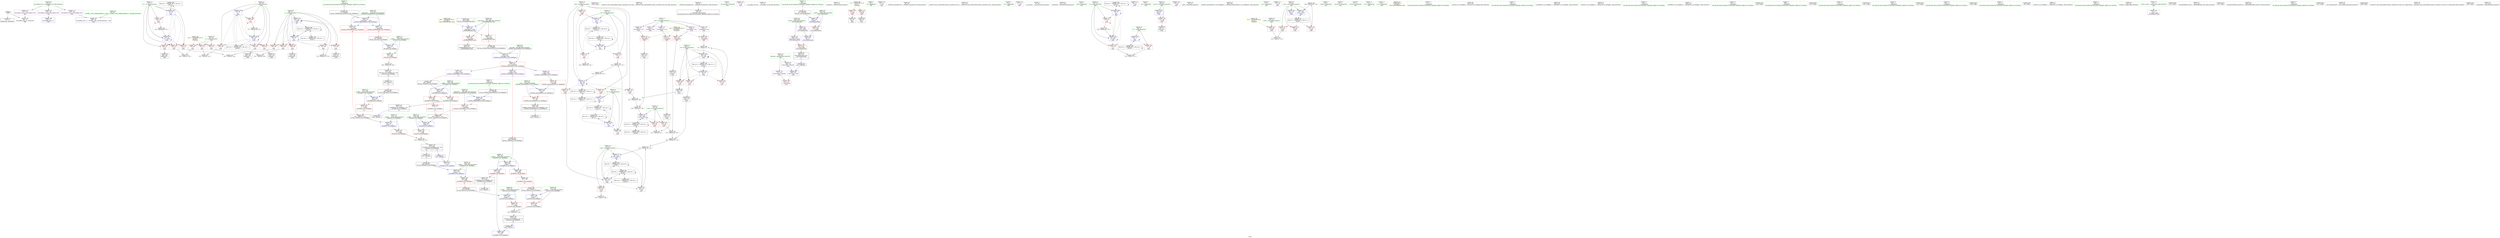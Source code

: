 digraph "SVFG" {
	label="SVFG";

	Node0x561bf00d0ff0 [shape=record,color=grey,label="{NodeID: 0\nNullPtr}"];
	Node0x561bf00d0ff0 -> Node0x561bf00fa1e0[style=solid];
	Node0x561bf00d0ff0 -> Node0x561bf00fb210[style=solid];
	Node0x561bf0118650 [shape=record,color=black,label="{NodeID: 360\nMR_16V_2 = PHI(MR_16V_4, MR_16V_1, )\npts\{71 \}\n}"];
	Node0x561bf0118650 -> Node0x561bf00fb8c0[style=dashed];
	Node0x561bf00fae70 [shape=record,color=red,label="{NodeID: 194\n427\<--421\n\<--__a.addr\n_ZStorSt13_Ios_FmtflagsS_\n}"];
	Node0x561bf00fae70 -> Node0x561bf010a470[style=solid];
	Node0x561bf00f7e50 [shape=record,color=purple,label="{NodeID: 111\n219\<--8\narrayidx39\<--cnts\nmain\n}"];
	Node0x561bf00f7e50 -> Node0x561bf00ffb40[style=solid];
	Node0x561bf00f60c0 [shape=record,color=green,label="{NodeID: 28\n26\<--30\nllvm.global_ctors\<--llvm.global_ctors_field_insensitive\nGlob }"];
	Node0x561bf00f60c0 -> Node0x561bf00fced0[style=solid];
	Node0x561bf00f60c0 -> Node0x561bf00fcfd0[style=solid];
	Node0x561bf00f60c0 -> Node0x561bf00fd0d0[style=solid];
	Node0x561bf013bdf0 [shape=record,color=black,label="{NodeID: 471\n264 = PHI()\n}"];
	Node0x561bf00fc5c0 [shape=record,color=blue,label="{NodeID: 222\n285\<--284\n__base.addr\<--__base\n_ZSt5fixedRSt8ios_base\n}"];
	Node0x561bf00fc5c0 -> Node0x561bf00ffc10[style=dashed];
	Node0x561bf00fc5c0 -> Node0x561bf00ffce0[style=dashed];
	Node0x561bf00fe070 [shape=record,color=red,label="{NodeID: 139\n184\<--66\n\<--tot\nmain\n}"];
	Node0x561bf00fe070 -> Node0x561bf00fa720[style=solid];
	Node0x561bf00f89e0 [shape=record,color=green,label="{NodeID: 56\n128\<--129\n_ZStlsISt11char_traitsIcEERSt13basic_ostreamIcT_ES5_PKc\<--_ZStlsISt11char_traitsIcEERSt13basic_ostreamIcT_ES5_PKc_field_insensitive\n}"];
	Node0x561bf010a2f0 [shape=record,color=grey,label="{NodeID: 333\n232 = Binary(231, 120, )\n}"];
	Node0x561bf010a2f0 -> Node0x561bf00fc0e0[style=solid];
	Node0x561bf00ff730 [shape=record,color=red,label="{NodeID: 167\n231\<--86\n\<--j\nmain\n}"];
	Node0x561bf00ff730 -> Node0x561bf010a2f0[style=solid];
	Node0x561bf00fa2e0 [shape=record,color=black,label="{NodeID: 84\n39\<--40\n\<--_ZNSt8ios_base4InitD1Ev\nCan only get source location for instruction, argument, global var or function.}"];
	Node0x561bf00eeca0 [shape=record,color=green,label="{NodeID: 1\n7\<--1\n__dso_handle\<--dummyObj\nGlob }"];
	Node0x561bf0118b50 [shape=record,color=black,label="{NodeID: 361\nMR_18V_2 = PHI(MR_18V_3, MR_18V_1, )\npts\{73 \}\n}"];
	Node0x561bf0118b50 -> Node0x561bf00fb990[style=dashed];
	Node0x561bf0118b50 -> Node0x561bf0118b50[style=dashed];
	Node0x561bf00faf40 [shape=record,color=red,label="{NodeID: 195\n428\<--423\n\<--__b.addr\n_ZStorSt13_Ios_FmtflagsS_\n}"];
	Node0x561bf00faf40 -> Node0x561bf010a470[style=solid];
	Node0x561bf00f7f20 [shape=record,color=purple,label="{NodeID: 112\n91\<--10\n\<--.str\nmain\n}"];
	Node0x561bf00f61c0 [shape=record,color=green,label="{NodeID: 29\n31\<--32\n__cxx_global_var_init\<--__cxx_global_var_init_field_insensitive\n}"];
	Node0x561bf013bec0 [shape=record,color=black,label="{NodeID: 472\n289 = PHI(324, )\n}"];
	Node0x561bf00fc690 [shape=record,color=blue,label="{NodeID: 223\n300\<--297\n__n.addr\<--__n\n_ZSt12setprecisioni\n}"];
	Node0x561bf00fc690 -> Node0x561bf00ffdb0[style=dashed];
	Node0x561bf00fe140 [shape=record,color=red,label="{NodeID: 140\n223\<--66\n\<--tot\nmain\n}"];
	Node0x561bf00fe140 -> Node0x561bf00f7220[style=solid];
	Node0x561bf00f8ae0 [shape=record,color=green,label="{NodeID: 57\n132\<--133\n_ZNSolsEi\<--_ZNSolsEi_field_insensitive\n}"];
	Node0x561bf010a470 [shape=record,color=grey,label="{NodeID: 334\n429 = Binary(427, 428, )\n}"];
	Node0x561bf010a470 -> Node0x561bf00f7970[style=solid];
	Node0x561bf00ff800 [shape=record,color=red,label="{NodeID: 168\n112\<--111\n\<--coerce.dive4\nmain\n}"];
	Node0x561bf00fa3e0 [shape=record,color=black,label="{NodeID: 85\n93\<--90\ncall\<--\nmain\n}"];
	Node0x561bf00e15e0 [shape=record,color=green,label="{NodeID: 2\n10\<--1\n.str\<--dummyObj\nGlob }"];
	Node0x561bf0119050 [shape=record,color=black,label="{NodeID: 362\nMR_20V_2 = PHI(MR_20V_3, MR_20V_1, )\npts\{75 \}\n}"];
	Node0x561bf0119050 -> Node0x561bf00fba60[style=dashed];
	Node0x561bf0119050 -> Node0x561bf0119050[style=dashed];
	Node0x561bf00fb010 [shape=record,color=blue,label="{NodeID: 196\n435\<--27\nllvm.global_ctors_0\<--\nGlob }"];
	Node0x561bf00f7ff0 [shape=record,color=purple,label="{NodeID: 113\n92\<--12\n\<--.str.1\nmain\n}"];
	Node0x561bf00f62c0 [shape=record,color=green,label="{NodeID: 30\n35\<--36\n_ZNSt8ios_base4InitC1Ev\<--_ZNSt8ios_base4InitC1Ev_field_insensitive\n}"];
	Node0x561bf013c020 [shape=record,color=black,label="{NodeID: 473\n344 = PHI(378, )\n|{<s0>19}}"];
	Node0x561bf013c020:s0 -> Node0x561bf013c970[style=solid,color=red];
	Node0x561bf00fc760 [shape=record,color=blue,label="{NodeID: 224\n303\<--304\n_M_n\<--\n_ZSt12setprecisioni\n}"];
	Node0x561bf00fc760 -> Node0x561bf00ffe80[style=dashed];
	Node0x561bf00fe210 [shape=record,color=red,label="{NodeID: 141\n140\<--68\n\<--i\nmain\n}"];
	Node0x561bf00fe210 -> Node0x561bf010b7f0[style=solid];
	Node0x561bf00f8be0 [shape=record,color=green,label="{NodeID: 58\n251\<--252\n_ZStlsISt11char_traitsIcEERSt13basic_ostreamIcT_ES5_c\<--_ZStlsISt11char_traitsIcEERSt13basic_ostreamIcT_ES5_c_field_insensitive\n}"];
	Node0x561bf010a5f0 [shape=record,color=grey,label="{NodeID: 335\n222 = Binary(216, 221, )\n}"];
	Node0x561bf010a5f0 -> Node0x561bf010a770[style=solid];
	Node0x561bf00ff8d0 [shape=record,color=red,label="{NodeID: 169\n151\<--150\n\<--arrayidx16\nmain\n}"];
	Node0x561bf00ff8d0 -> Node0x561bf010b670[style=solid];
	Node0x561bf00fa4b0 [shape=record,color=black,label="{NodeID: 86\n99\<--96\ncall1\<--\nmain\n}"];
	Node0x561bf00e1670 [shape=record,color=green,label="{NodeID: 3\n12\<--1\n.str.1\<--dummyObj\nGlob }"];
	Node0x561bf0119550 [shape=record,color=black,label="{NodeID: 363\nMR_22V_2 = PHI(MR_22V_3, MR_22V_1, )\npts\{77 \}\n}"];
	Node0x561bf0119550 -> Node0x561bf011f350[style=dashed];
	Node0x561bf00fb110 [shape=record,color=blue,label="{NodeID: 197\n436\<--28\nllvm.global_ctors_1\<--_GLOBAL__sub_I_random.johnnyh_0_1.cpp\nGlob }"];
	Node0x561bf00f80c0 [shape=record,color=purple,label="{NodeID: 114\n97\<--15\n\<--.str.2\nmain\n}"];
	Node0x561bf00f63c0 [shape=record,color=green,label="{NodeID: 31\n41\<--42\n__cxa_atexit\<--__cxa_atexit_field_insensitive\n}"];
	Node0x561bf013c1f0 [shape=record,color=black,label="{NodeID: 474\n348 = PHI(362, )\n}"];
	Node0x561bf00fc830 [shape=record,color=blue,label="{NodeID: 225\n328\<--325\nthis.addr\<--this\n_ZNSt8ios_base4setfESt13_Ios_FmtflagsS0_\n}"];
	Node0x561bf00fc830 -> Node0x561bf00fff50[style=dashed];
	Node0x561bf00fe2e0 [shape=record,color=red,label="{NodeID: 142\n144\<--68\n\<--i\nmain\n}"];
	Node0x561bf00fe2e0 -> Node0x561bf00fa580[style=solid];
	Node0x561bf00f8ce0 [shape=record,color=green,label="{NodeID: 59\n257\<--258\n_ZNSolsEd\<--_ZNSolsEd_field_insensitive\n}"];
	Node0x561bf010a770 [shape=record,color=grey,label="{NodeID: 336\n225 = Binary(222, 224, )\n}"];
	Node0x561bf010a770 -> Node0x561bf010a8f0[style=solid];
	Node0x561bf00ff9a0 [shape=record,color=red,label="{NodeID: 170\n191\<--190\n\<--arrayidx26\nmain\n}"];
	Node0x561bf00ff9a0 -> Node0x561bf00fa8c0[style=solid];
	Node0x561bf00fa580 [shape=record,color=black,label="{NodeID: 87\n145\<--144\nidxprom\<--\nmain\n}"];
	Node0x561bf00f42f0 [shape=record,color=green,label="{NodeID: 4\n14\<--1\nstdin\<--dummyObj\nGlob }"];
	Node0x561bf011a260 [shape=record,color=black,label="{NodeID: 364\nMR_24V_2 = PHI(MR_24V_3, MR_24V_1, )\npts\{79 \}\n}"];
	Node0x561bf011a260 -> Node0x561bf00fbb30[style=dashed];
	Node0x561bf011a260 -> Node0x561bf011a260[style=dashed];
	Node0x561bf00fb210 [shape=record,color=blue, style = dotted,label="{NodeID: 198\n437\<--3\nllvm.global_ctors_2\<--dummyVal\nGlob }"];
	Node0x561bf00f8190 [shape=record,color=purple,label="{NodeID: 115\n98\<--17\n\<--.str.3\nmain\n}"];
	Node0x561bf00f64c0 [shape=record,color=green,label="{NodeID: 32\n40\<--46\n_ZNSt8ios_base4InitD1Ev\<--_ZNSt8ios_base4InitD1Ev_field_insensitive\n}"];
	Node0x561bf00f64c0 -> Node0x561bf00fa2e0[style=solid];
	Node0x561bf013c300 [shape=record,color=black,label="{NodeID: 475\n353 = PHI(405, )\n|{<s0>21}}"];
	Node0x561bf013c300:s0 -> Node0x561bf013d2a0[style=solid,color=red];
	Node0x561bf00fc900 [shape=record,color=blue,label="{NodeID: 226\n330\<--326\n__fmtfl.addr\<--__fmtfl\n_ZNSt8ios_base4setfESt13_Ios_FmtflagsS0_\n}"];
	Node0x561bf00fc900 -> Node0x561bf0100020[style=dashed];
	Node0x561bf00fe3b0 [shape=record,color=red,label="{NodeID: 143\n148\<--68\n\<--i\nmain\n}"];
	Node0x561bf00fe3b0 -> Node0x561bf00fa650[style=solid];
	Node0x561bf00f8de0 [shape=record,color=green,label="{NodeID: 60\n285\<--286\n__base.addr\<--__base.addr_field_insensitive\n_ZSt5fixedRSt8ios_base\n}"];
	Node0x561bf00f8de0 -> Node0x561bf00ffc10[style=solid];
	Node0x561bf00f8de0 -> Node0x561bf00ffce0[style=solid];
	Node0x561bf00f8de0 -> Node0x561bf00fc5c0[style=solid];
	Node0x561bf010a8f0 [shape=record,color=grey,label="{NodeID: 337\n227 = Binary(226, 225, )\n}"];
	Node0x561bf010a8f0 -> Node0x561bf00fc010[style=solid];
	Node0x561bf00ffa70 [shape=record,color=red,label="{NodeID: 171\n212\<--211\n\<--arrayidx34\nmain\n}"];
	Node0x561bf00ffa70 -> Node0x561bf00faa60[style=solid];
	Node0x561bf00fa650 [shape=record,color=black,label="{NodeID: 88\n149\<--148\nidxprom15\<--\nmain\n}"];
	Node0x561bf00f4380 [shape=record,color=green,label="{NodeID: 5\n15\<--1\n.str.2\<--dummyObj\nGlob }"];
	Node0x561bf011a350 [shape=record,color=black,label="{NodeID: 365\nMR_26V_2 = PHI(MR_26V_3, MR_26V_1, )\npts\{81 \}\n}"];
	Node0x561bf011a350 -> Node0x561bf00fbc00[style=dashed];
	Node0x561bf011a350 -> Node0x561bf011a350[style=dashed];
	Node0x561bf00fb310 [shape=record,color=blue,label="{NodeID: 199\n56\<--89\nretval\<--\nmain\n}"];
	Node0x561bf00fb310 -> Node0x561bf00fd920[style=dashed];
	Node0x561bf00fcd30 [shape=record,color=purple,label="{NodeID: 116\n126\<--22\n\<--.str.4\nmain\n}"];
	Node0x561bf00f65c0 [shape=record,color=green,label="{NodeID: 33\n53\<--54\nmain\<--main_field_insensitive\n}"];
	Node0x561bf013c470 [shape=record,color=black,label="{NodeID: 476\n357 = PHI(387, )\n}"];
	Node0x561bf0125160 [shape=record,color=yellow,style=double,label="{NodeID: 393\n38V_1 = ENCHI(MR_38V_0)\npts\{286 \}\nFun[_ZSt5fixedRSt8ios_base]}"];
	Node0x561bf0125160 -> Node0x561bf00fc5c0[style=dashed];
	Node0x561bf00fc9d0 [shape=record,color=blue,label="{NodeID: 227\n332\<--327\n__mask.addr\<--__mask\n_ZNSt8ios_base4setfESt13_Ios_FmtflagsS0_\n}"];
	Node0x561bf00fc9d0 -> Node0x561bf01000f0[style=dashed];
	Node0x561bf00fc9d0 -> Node0x561bf01001c0[style=dashed];
	Node0x561bf00fe480 [shape=record,color=red,label="{NodeID: 144\n156\<--68\n\<--i\nmain\n}"];
	Node0x561bf00fe480 -> Node0x561bf010b4f0[style=solid];
	Node0x561bf00f8eb0 [shape=record,color=green,label="{NodeID: 61\n292\<--293\n_ZNSt8ios_base4setfESt13_Ios_FmtflagsS0_\<--_ZNSt8ios_base4setfESt13_Ios_FmtflagsS0__field_insensitive\n}"];
	Node0x561bf010aa70 [shape=record,color=grey,label="{NodeID: 338\n261 = Binary(260, 120, )\n}"];
	Node0x561bf010aa70 -> Node0x561bf00fc420[style=solid];
	Node0x561bf00ffb40 [shape=record,color=red,label="{NodeID: 172\n220\<--219\n\<--arrayidx39\nmain\n}"];
	Node0x561bf00ffb40 -> Node0x561bf00fac00[style=solid];
	Node0x561bf00fa720 [shape=record,color=black,label="{NodeID: 89\n185\<--184\nconv\<--\nmain\n}"];
	Node0x561bf00fa720 -> Node0x561bf010b070[style=solid];
	Node0x561bf00f4410 [shape=record,color=green,label="{NodeID: 6\n17\<--1\n.str.3\<--dummyObj\nGlob }"];
	Node0x561bf011a850 [shape=record,color=black,label="{NodeID: 366\nMR_28V_2 = PHI(MR_28V_3, MR_28V_1, )\npts\{83 \}\n}"];
	Node0x561bf011a850 -> Node0x561bf0100f90[style=dashed];
	Node0x561bf00fb3e0 [shape=record,color=blue,label="{NodeID: 200\n109\<--105\ncoerce.dive\<--call3\nmain\n}"];
	Node0x561bf00fb3e0 -> Node0x561bf00ff800[style=dashed];
	Node0x561bf00fce00 [shape=record,color=purple,label="{NodeID: 117\n134\<--24\n\<--.str.5\nmain\n}"];
	Node0x561bf00f66c0 [shape=record,color=green,label="{NodeID: 34\n56\<--57\nretval\<--retval_field_insensitive\nmain\n}"];
	Node0x561bf00f66c0 -> Node0x561bf00fd920[style=solid];
	Node0x561bf00f66c0 -> Node0x561bf00fb310[style=solid];
	Node0x561bf013c580 [shape=record,color=black,label="{NodeID: 477\n374 = PHI(405, )\n}"];
	Node0x561bf013c580 -> Node0x561bf0104be0[style=solid];
	Node0x561bf00fcaa0 [shape=record,color=blue,label="{NodeID: 228\n334\<--341\n__old\<--\n_ZNSt8ios_base4setfESt13_Ios_FmtflagsS0_\n}"];
	Node0x561bf00fcaa0 -> Node0x561bf0100290[style=dashed];
	Node0x561bf00fe550 [shape=record,color=red,label="{NodeID: 145\n162\<--70\n\<--i17\nmain\n}"];
	Node0x561bf00fe550 -> Node0x561bf010bc70[style=solid];
	Node0x561bf00f8fb0 [shape=record,color=green,label="{NodeID: 62\n298\<--299\nretval\<--retval_field_insensitive\n_ZSt12setprecisioni\n}"];
	Node0x561bf00f8fb0 -> Node0x561bf00fd370[style=solid];
	Node0x561bf00f8fb0 -> Node0x561bf00fd440[style=solid];
	Node0x561bf010abf0 [shape=record,color=grey,label="{NodeID: 339\n268 = Binary(267, 120, )\n}"];
	Node0x561bf010abf0 -> Node0x561bf00fc4f0[style=solid];
	Node0x561bf00ffc10 [shape=record,color=red,label="{NodeID: 173\n288\<--285\n\<--__base.addr\n_ZSt5fixedRSt8ios_base\n|{<s0>17}}"];
	Node0x561bf00ffc10:s0 -> Node0x561bf013d3b0[style=solid,color=red];
	Node0x561bf00fa7f0 [shape=record,color=black,label="{NodeID: 90\n189\<--188\nidxprom25\<--\nmain\n}"];
	Node0x561bf00f4ca0 [shape=record,color=green,label="{NodeID: 7\n19\<--1\nstdout\<--dummyObj\nGlob }"];
	Node0x561bf011ad50 [shape=record,color=black,label="{NodeID: 367\nMR_30V_2 = PHI(MR_30V_3, MR_30V_1, )\npts\{85 \}\n}"];
	Node0x561bf011ad50 -> Node0x561bf0101490[style=dashed];
	Node0x561bf00fb4b0 [shape=record,color=blue,label="{NodeID: 201\n62\<--120\ntestc\<--\nmain\n}"];
	Node0x561bf00fb4b0 -> Node0x561bf0117750[style=dashed];
	Node0x561bf00fced0 [shape=record,color=purple,label="{NodeID: 118\n435\<--26\nllvm.global_ctors_0\<--llvm.global_ctors\nGlob }"];
	Node0x561bf00fced0 -> Node0x561bf00fb010[style=solid];
	Node0x561bf00f6790 [shape=record,color=green,label="{NodeID: 35\n58\<--59\nagg.tmp\<--agg.tmp_field_insensitive\nmain\n}"];
	Node0x561bf00f6790 -> Node0x561bf00fd1d0[style=solid];
	Node0x561bf00f6790 -> Node0x561bf00fd2a0[style=solid];
	Node0x561bf013c6f0 [shape=record,color=black,label="{NodeID: 478\n399 = PHI(418, )\n}"];
	Node0x561bf013c6f0 -> Node0x561bf0104f20[style=solid];
	Node0x561bf00fcb70 [shape=record,color=blue,label="{NodeID: 229\n365\<--363\n__a.addr\<--__a\n_ZStaNRSt13_Ios_FmtflagsS_\n}"];
	Node0x561bf00fcb70 -> Node0x561bf0100430[style=dashed];
	Node0x561bf00fcb70 -> Node0x561bf0100500[style=dashed];
	Node0x561bf00fe620 [shape=record,color=red,label="{NodeID: 146\n188\<--70\n\<--i17\nmain\n}"];
	Node0x561bf00fe620 -> Node0x561bf00fa7f0[style=solid];
	Node0x561bf00f9080 [shape=record,color=green,label="{NodeID: 63\n300\<--301\n__n.addr\<--__n.addr_field_insensitive\n_ZSt12setprecisioni\n}"];
	Node0x561bf00f9080 -> Node0x561bf00ffdb0[style=solid];
	Node0x561bf00f9080 -> Node0x561bf00fc690[style=solid];
	Node0x561bf010ad70 [shape=record,color=grey,label="{NodeID: 340\n416 = Binary(414, 415, )\n}"];
	Node0x561bf010ad70 -> Node0x561bf00f78a0[style=solid];
	Node0x561bf00ffce0 [shape=record,color=red,label="{NodeID: 174\n294\<--285\n\<--__base.addr\n_ZSt5fixedRSt8ios_base\n}"];
	Node0x561bf00ffce0 -> Node0x561bf00f73c0[style=solid];
	Node0x561bf00fa8c0 [shape=record,color=black,label="{NodeID: 91\n192\<--191\nconv27\<--\nmain\n}"];
	Node0x561bf00fa8c0 -> Node0x561bf010aef0[style=solid];
	Node0x561bf00f4d30 [shape=record,color=green,label="{NodeID: 8\n20\<--1\n_ZSt4cout\<--dummyObj\nGlob }"];
	Node0x561bf011b250 [shape=record,color=black,label="{NodeID: 368\nMR_32V_2 = PHI(MR_32V_3, MR_32V_1, )\npts\{87 \}\n}"];
	Node0x561bf011b250 -> Node0x561bf0101990[style=dashed];
	Node0x561bf00fb580 [shape=record,color=blue,label="{NodeID: 202\n66\<--89\ntot\<--\nmain\n}"];
	Node0x561bf00fb580 -> Node0x561bf00fdfa0[style=dashed];
	Node0x561bf00fb580 -> Node0x561bf00fe070[style=dashed];
	Node0x561bf00fb580 -> Node0x561bf00fe140[style=dashed];
	Node0x561bf00fb580 -> Node0x561bf00fb720[style=dashed];
	Node0x561bf00fb580 -> Node0x561bf0117c50[style=dashed];
	Node0x561bf00fcfd0 [shape=record,color=purple,label="{NodeID: 119\n436\<--26\nllvm.global_ctors_1\<--llvm.global_ctors\nGlob }"];
	Node0x561bf00fcfd0 -> Node0x561bf00fb110[style=solid];
	Node0x561bf00f6860 [shape=record,color=green,label="{NodeID: 36\n60\<--61\ntestn\<--testn_field_insensitive\nmain\n}"];
	Node0x561bf00f6860 -> Node0x561bf00fd9f0[style=solid];
	Node0x561bf013c830 [shape=record,color=black,label="{NodeID: 479\n363 = PHI(347, )\n0th arg _ZStaNRSt13_Ios_FmtflagsS_ }"];
	Node0x561bf013c830 -> Node0x561bf00fcb70[style=solid];
	Node0x561bf00fcc40 [shape=record,color=blue,label="{NodeID: 230\n367\<--364\n__b.addr\<--__b\n_ZStaNRSt13_Ios_FmtflagsS_\n}"];
	Node0x561bf00fcc40 -> Node0x561bf01005d0[style=dashed];
	Node0x561bf00fe6f0 [shape=record,color=red,label="{NodeID: 147\n203\<--70\n\<--i17\nmain\n}"];
	Node0x561bf00fe6f0 -> Node0x561bf010c270[style=solid];
	Node0x561bf00f9150 [shape=record,color=green,label="{NodeID: 64\n328\<--329\nthis.addr\<--this.addr_field_insensitive\n_ZNSt8ios_base4setfESt13_Ios_FmtflagsS0_\n}"];
	Node0x561bf00f9150 -> Node0x561bf00fff50[style=solid];
	Node0x561bf00f9150 -> Node0x561bf00fc830[style=solid];
	Node0x561bf010aef0 [shape=record,color=grey,label="{NodeID: 341\n193 = Binary(187, 192, )\n}"];
	Node0x561bf010aef0 -> Node0x561bf00fbda0[style=solid];
	Node0x561bf00ffdb0 [shape=record,color=red,label="{NodeID: 175\n304\<--300\n\<--__n.addr\n_ZSt12setprecisioni\n}"];
	Node0x561bf00ffdb0 -> Node0x561bf00fc760[style=solid];
	Node0x561bf00fa990 [shape=record,color=black,label="{NodeID: 92\n210\<--209\nidxprom33\<--\nmain\n}"];
	Node0x561bf00f4dc0 [shape=record,color=green,label="{NodeID: 9\n21\<--1\n_ZSt3cin\<--dummyObj\nGlob }"];
	Node0x561bf00fb650 [shape=record,color=blue,label="{NodeID: 203\n68\<--89\ni\<--\nmain\n}"];
	Node0x561bf00fb650 -> Node0x561bf00fe210[style=dashed];
	Node0x561bf00fb650 -> Node0x561bf00fe2e0[style=dashed];
	Node0x561bf00fb650 -> Node0x561bf00fe3b0[style=dashed];
	Node0x561bf00fb650 -> Node0x561bf00fe480[style=dashed];
	Node0x561bf00fb650 -> Node0x561bf00fb7f0[style=dashed];
	Node0x561bf00fb650 -> Node0x561bf0118150[style=dashed];
	Node0x561bf00fd0d0 [shape=record,color=purple,label="{NodeID: 120\n437\<--26\nllvm.global_ctors_2\<--llvm.global_ctors\nGlob }"];
	Node0x561bf00fd0d0 -> Node0x561bf00fb210[style=solid];
	Node0x561bf00f6930 [shape=record,color=green,label="{NodeID: 37\n62\<--63\ntestc\<--testc_field_insensitive\nmain\n}"];
	Node0x561bf00f6930 -> Node0x561bf00fdac0[style=solid];
	Node0x561bf00f6930 -> Node0x561bf00fdb90[style=solid];
	Node0x561bf00f6930 -> Node0x561bf00fdc60[style=solid];
	Node0x561bf00f6930 -> Node0x561bf00fb4b0[style=solid];
	Node0x561bf00f6930 -> Node0x561bf00fc4f0[style=solid];
	Node0x561bf013c970 [shape=record,color=black,label="{NodeID: 480\n364 = PHI(344, )\n1st arg _ZStaNRSt13_Ios_FmtflagsS_ }"];
	Node0x561bf013c970 -> Node0x561bf00fcc40[style=solid];
	Node0x561bf0104be0 [shape=record,color=blue,label="{NodeID: 231\n375\<--374\n\<--call\n_ZStaNRSt13_Ios_FmtflagsS_\n}"];
	Node0x561bf00fe7c0 [shape=record,color=red,label="{NodeID: 148\n260\<--70\n\<--i17\nmain\n}"];
	Node0x561bf00fe7c0 -> Node0x561bf010aa70[style=solid];
	Node0x561bf00f9220 [shape=record,color=green,label="{NodeID: 65\n330\<--331\n__fmtfl.addr\<--__fmtfl.addr_field_insensitive\n_ZNSt8ios_base4setfESt13_Ios_FmtflagsS0_\n}"];
	Node0x561bf00f9220 -> Node0x561bf0100020[style=solid];
	Node0x561bf00f9220 -> Node0x561bf00fc900[style=solid];
	Node0x561bf010b070 [shape=record,color=grey,label="{NodeID: 342\n187 = Binary(185, 186, )\n}"];
	Node0x561bf010b070 -> Node0x561bf010aef0[style=solid];
	Node0x561bf00ffe80 [shape=record,color=red,label="{NodeID: 176\n307\<--306\n\<--coerce.dive\n_ZSt12setprecisioni\n}"];
	Node0x561bf00ffe80 -> Node0x561bf00f7490[style=solid];
	Node0x561bf00faa60 [shape=record,color=black,label="{NodeID: 93\n213\<--212\nconv35\<--\nmain\n}"];
	Node0x561bf00faa60 -> Node0x561bf010c0f0[style=solid];
	Node0x561bf00f4ec0 [shape=record,color=green,label="{NodeID: 10\n22\<--1\n.str.4\<--dummyObj\nGlob }"];
	Node0x561bf00fb720 [shape=record,color=blue,label="{NodeID: 204\n66\<--153\ntot\<--add\nmain\n}"];
	Node0x561bf00fb720 -> Node0x561bf00fdfa0[style=dashed];
	Node0x561bf00fb720 -> Node0x561bf00fe070[style=dashed];
	Node0x561bf00fb720 -> Node0x561bf00fe140[style=dashed];
	Node0x561bf00fb720 -> Node0x561bf00fb720[style=dashed];
	Node0x561bf00fb720 -> Node0x561bf0117c50[style=dashed];
	Node0x561bf00fd1d0 [shape=record,color=purple,label="{NodeID: 121\n109\<--58\ncoerce.dive\<--agg.tmp\nmain\n}"];
	Node0x561bf00fd1d0 -> Node0x561bf00fb3e0[style=solid];
	Node0x561bf00f6a00 [shape=record,color=green,label="{NodeID: 38\n64\<--65\nn\<--n_field_insensitive\nmain\n}"];
	Node0x561bf00f6a00 -> Node0x561bf00fdd30[style=solid];
	Node0x561bf00f6a00 -> Node0x561bf00fde00[style=solid];
	Node0x561bf00f6a00 -> Node0x561bf00fded0[style=solid];
	Node0x561bf013cab0 [shape=record,color=black,label="{NodeID: 481\n284 = PHI()\n0th arg _ZSt5fixedRSt8ios_base }"];
	Node0x561bf013cab0 -> Node0x561bf00fc5c0[style=solid];
	Node0x561bf0104cb0 [shape=record,color=blue,label="{NodeID: 232\n380\<--379\n__a.addr\<--__a\n_ZStcoSt13_Ios_Fmtflags\n}"];
	Node0x561bf0104cb0 -> Node0x561bf0100770[style=dashed];
	Node0x561bf00fe890 [shape=record,color=red,label="{NodeID: 149\n178\<--72\n\<--lo\nmain\n}"];
	Node0x561bf00fe890 -> Node0x561bf010a170[style=solid];
	Node0x561bf00f92f0 [shape=record,color=green,label="{NodeID: 66\n332\<--333\n__mask.addr\<--__mask.addr_field_insensitive\n_ZNSt8ios_base4setfESt13_Ios_FmtflagsS0_\n}"];
	Node0x561bf00f92f0 -> Node0x561bf01000f0[style=solid];
	Node0x561bf00f92f0 -> Node0x561bf01001c0[style=solid];
	Node0x561bf00f92f0 -> Node0x561bf00fc9d0[style=solid];
	Node0x561bf010b1f0 [shape=record,color=grey,label="{NodeID: 343\n246 = Binary(245, 120, )\n}"];
	Node0x561bf010b1f0 -> Node0x561bf00fc350[style=solid];
	Node0x561bf00fff50 [shape=record,color=red,label="{NodeID: 177\n339\<--328\nthis1\<--this.addr\n_ZNSt8ios_base4setfESt13_Ios_FmtflagsS0_\n}"];
	Node0x561bf00fff50 -> Node0x561bf00fd510[style=solid];
	Node0x561bf00fff50 -> Node0x561bf00fd5e0[style=solid];
	Node0x561bf00fff50 -> Node0x561bf00fd6b0[style=solid];
	Node0x561bf00fab30 [shape=record,color=black,label="{NodeID: 94\n218\<--217\nidxprom38\<--\nmain\n}"];
	Node0x561bf00f4fc0 [shape=record,color=green,label="{NodeID: 11\n24\<--1\n.str.5\<--dummyObj\nGlob }"];
	Node0x561bf00fb7f0 [shape=record,color=blue,label="{NodeID: 205\n68\<--157\ni\<--inc\nmain\n}"];
	Node0x561bf00fb7f0 -> Node0x561bf00fe210[style=dashed];
	Node0x561bf00fb7f0 -> Node0x561bf00fe2e0[style=dashed];
	Node0x561bf00fb7f0 -> Node0x561bf00fe3b0[style=dashed];
	Node0x561bf00fb7f0 -> Node0x561bf00fe480[style=dashed];
	Node0x561bf00fb7f0 -> Node0x561bf00fb7f0[style=dashed];
	Node0x561bf00fb7f0 -> Node0x561bf0118150[style=dashed];
	Node0x561bf00fd2a0 [shape=record,color=purple,label="{NodeID: 122\n111\<--58\ncoerce.dive4\<--agg.tmp\nmain\n}"];
	Node0x561bf00fd2a0 -> Node0x561bf00ff800[style=solid];
	Node0x561bf00f6ad0 [shape=record,color=green,label="{NodeID: 39\n66\<--67\ntot\<--tot_field_insensitive\nmain\n}"];
	Node0x561bf00f6ad0 -> Node0x561bf00fdfa0[style=solid];
	Node0x561bf00f6ad0 -> Node0x561bf00fe070[style=solid];
	Node0x561bf00f6ad0 -> Node0x561bf00fe140[style=solid];
	Node0x561bf00f6ad0 -> Node0x561bf00fb580[style=solid];
	Node0x561bf00f6ad0 -> Node0x561bf00fb720[style=solid];
	Node0x561bf013cb80 [shape=record,color=black,label="{NodeID: 482\n379 = PHI(343, )\n0th arg _ZStcoSt13_Ios_Fmtflags }"];
	Node0x561bf013cb80 -> Node0x561bf0104cb0[style=solid];
	Node0x561bf0125760 [shape=record,color=yellow,style=double,label="{NodeID: 399\n2V_1 = ENCHI(MR_2V_0)\npts\{1 \}\nFun[main]}"];
	Node0x561bf0125760 -> Node0x561bf00fd780[style=dashed];
	Node0x561bf0125760 -> Node0x561bf00fd850[style=dashed];
	Node0x561bf0104d80 [shape=record,color=blue,label="{NodeID: 233\n390\<--388\n__a.addr\<--__a\n_ZStoRRSt13_Ios_FmtflagsS_\n}"];
	Node0x561bf0104d80 -> Node0x561bf0100840[style=dashed];
	Node0x561bf0104d80 -> Node0x561bf0100910[style=dashed];
	Node0x561bf00fe960 [shape=record,color=red,label="{NodeID: 150\n179\<--74\n\<--hi\nmain\n}"];
	Node0x561bf00fe960 -> Node0x561bf010a170[style=solid];
	Node0x561bf00f93c0 [shape=record,color=green,label="{NodeID: 67\n334\<--335\n__old\<--__old_field_insensitive\n_ZNSt8ios_base4setfESt13_Ios_FmtflagsS0_\n}"];
	Node0x561bf00f93c0 -> Node0x561bf0100290[style=solid];
	Node0x561bf00f93c0 -> Node0x561bf00fcaa0[style=solid];
	Node0x561bf01282e0 [shape=record,color=yellow,style=double,label="{NodeID: 427\nRETMU(38V_2)\npts\{286 \}\nFun[_ZSt5fixedRSt8ios_base]}"];
	Node0x561bf010b370 [shape=record,color=grey,label="{NodeID: 344\n384 = Binary(383, 385, )\n}"];
	Node0x561bf010b370 -> Node0x561bf00f7700[style=solid];
	Node0x561bf0100020 [shape=record,color=red,label="{NodeID: 178\n351\<--330\n\<--__fmtfl.addr\n_ZNSt8ios_base4setfESt13_Ios_FmtflagsS0_\n|{<s0>20}}"];
	Node0x561bf0100020:s0 -> Node0x561bf013ccf0[style=solid,color=red];
	Node0x561bf00fac00 [shape=record,color=black,label="{NodeID: 95\n221\<--220\nconv40\<--\nmain\n}"];
	Node0x561bf00fac00 -> Node0x561bf010a5f0[style=solid];
	Node0x561bf00f50c0 [shape=record,color=green,label="{NodeID: 12\n27\<--1\n\<--dummyObj\nCan only get source location for instruction, argument, global var or function.}"];
	Node0x561bf00fb8c0 [shape=record,color=blue,label="{NodeID: 206\n70\<--89\ni17\<--\nmain\n}"];
	Node0x561bf00fb8c0 -> Node0x561bf00fe550[style=dashed];
	Node0x561bf00fb8c0 -> Node0x561bf00fe620[style=dashed];
	Node0x561bf00fb8c0 -> Node0x561bf00fe6f0[style=dashed];
	Node0x561bf00fb8c0 -> Node0x561bf00fe7c0[style=dashed];
	Node0x561bf00fb8c0 -> Node0x561bf00fc420[style=dashed];
	Node0x561bf00fb8c0 -> Node0x561bf0118650[style=dashed];
	Node0x561bf00fd370 [shape=record,color=purple,label="{NodeID: 123\n303\<--298\n_M_n\<--retval\n_ZSt12setprecisioni\n}"];
	Node0x561bf00fd370 -> Node0x561bf00fc760[style=solid];
	Node0x561bf00f6ba0 [shape=record,color=green,label="{NodeID: 40\n68\<--69\ni\<--i_field_insensitive\nmain\n}"];
	Node0x561bf00f6ba0 -> Node0x561bf00fe210[style=solid];
	Node0x561bf00f6ba0 -> Node0x561bf00fe2e0[style=solid];
	Node0x561bf00f6ba0 -> Node0x561bf00fe3b0[style=solid];
	Node0x561bf00f6ba0 -> Node0x561bf00fe480[style=solid];
	Node0x561bf00f6ba0 -> Node0x561bf00fb650[style=solid];
	Node0x561bf00f6ba0 -> Node0x561bf00fb7f0[style=solid];
	Node0x561bf013ccf0 [shape=record,color=black,label="{NodeID: 483\n406 = PHI(351, 372, )\n0th arg _ZStanSt13_Ios_FmtflagsS_ }"];
	Node0x561bf013ccf0 -> Node0x561bf0104ff0[style=solid];
	Node0x561bf0104e50 [shape=record,color=blue,label="{NodeID: 234\n392\<--389\n__b.addr\<--__b\n_ZStoRRSt13_Ios_FmtflagsS_\n}"];
	Node0x561bf0104e50 -> Node0x561bf01009e0[style=dashed];
	Node0x561bf00fea30 [shape=record,color=red,label="{NodeID: 151\n253\<--74\n\<--hi\nmain\n}"];
	Node0x561bf00fea30 -> Node0x561bf0109e70[style=solid];
	Node0x561bf00f9490 [shape=record,color=green,label="{NodeID: 68\n345\<--346\n_ZStcoSt13_Ios_Fmtflags\<--_ZStcoSt13_Ios_Fmtflags_field_insensitive\n}"];
	Node0x561bf010b4f0 [shape=record,color=grey,label="{NodeID: 345\n157 = Binary(156, 120, )\n}"];
	Node0x561bf010b4f0 -> Node0x561bf00fb7f0[style=solid];
	Node0x561bf01000f0 [shape=record,color=red,label="{NodeID: 179\n343\<--332\n\<--__mask.addr\n_ZNSt8ios_base4setfESt13_Ios_FmtflagsS0_\n|{<s0>18}}"];
	Node0x561bf01000f0:s0 -> Node0x561bf013cb80[style=solid,color=red];
	Node0x561bf00f7220 [shape=record,color=black,label="{NodeID: 96\n224\<--223\nconv41\<--\nmain\n}"];
	Node0x561bf00f7220 -> Node0x561bf010a770[style=solid];
	Node0x561bf00f51c0 [shape=record,color=green,label="{NodeID: 13\n89\<--1\n\<--dummyObj\nCan only get source location for instruction, argument, global var or function.}"];
	Node0x561bf00fb990 [shape=record,color=blue,label="{NodeID: 207\n72\<--167\nlo\<--\nmain\n}"];
	Node0x561bf00fb990 -> Node0x561bf00fe890[style=dashed];
	Node0x561bf00fb990 -> Node0x561bf00fb990[style=dashed];
	Node0x561bf00fb990 -> Node0x561bf00fc280[style=dashed];
	Node0x561bf00fb990 -> Node0x561bf0118b50[style=dashed];
	Node0x561bf00fb990 -> Node0x561bf011da50[style=dashed];
	Node0x561bf00fd440 [shape=record,color=purple,label="{NodeID: 124\n306\<--298\ncoerce.dive\<--retval\n_ZSt12setprecisioni\n}"];
	Node0x561bf00fd440 -> Node0x561bf00ffe80[style=solid];
	Node0x561bf00f6c70 [shape=record,color=green,label="{NodeID: 41\n70\<--71\ni17\<--i17_field_insensitive\nmain\n}"];
	Node0x561bf00f6c70 -> Node0x561bf00fe550[style=solid];
	Node0x561bf00f6c70 -> Node0x561bf00fe620[style=solid];
	Node0x561bf00f6c70 -> Node0x561bf00fe6f0[style=solid];
	Node0x561bf00f6c70 -> Node0x561bf00fe7c0[style=solid];
	Node0x561bf00f6c70 -> Node0x561bf00fb8c0[style=solid];
	Node0x561bf00f6c70 -> Node0x561bf00fc420[style=solid];
	Node0x561bf013cf00 [shape=record,color=black,label="{NodeID: 484\n407 = PHI(352, 373, )\n1st arg _ZStanSt13_Ios_FmtflagsS_ }"];
	Node0x561bf013cf00 -> Node0x561bf01050c0[style=solid];
	Node0x561bf0125950 [shape=record,color=yellow,style=double,label="{NodeID: 401\n6V_1 = ENCHI(MR_6V_0)\npts\{61 \}\nFun[main]}"];
	Node0x561bf0125950 -> Node0x561bf00fd9f0[style=dashed];
	Node0x561bf0104f20 [shape=record,color=blue,label="{NodeID: 235\n402\<--399\n\<--call\n_ZStoRRSt13_Ios_FmtflagsS_\n}"];
	Node0x561bf00feb00 [shape=record,color=red,label="{NodeID: 152\n186\<--76\n\<--mid\nmain\n}"];
	Node0x561bf00feb00 -> Node0x561bf010b070[style=solid];
	Node0x561bf00f9590 [shape=record,color=green,label="{NodeID: 69\n349\<--350\n_ZStaNRSt13_Ios_FmtflagsS_\<--_ZStaNRSt13_Ios_FmtflagsS__field_insensitive\n}"];
	Node0x561bf010b670 [shape=record,color=grey,label="{NodeID: 346\n153 = Binary(152, 151, )\n}"];
	Node0x561bf010b670 -> Node0x561bf00fb720[style=solid];
	Node0x561bf01001c0 [shape=record,color=red,label="{NodeID: 180\n352\<--332\n\<--__mask.addr\n_ZNSt8ios_base4setfESt13_Ios_FmtflagsS0_\n|{<s0>20}}"];
	Node0x561bf01001c0:s0 -> Node0x561bf013cf00[style=solid,color=red];
	Node0x561bf00f72f0 [shape=record,color=black,label="{NodeID: 97\n55\<--271\nmain_ret\<--\nmain\n}"];
	Node0x561bf00f52c0 [shape=record,color=green,label="{NodeID: 14\n106\<--1\n\<--dummyObj\nCan only get source location for instruction, argument, global var or function.|{<s0>6}}"];
	Node0x561bf00f52c0:s0 -> Node0x561bf013d080[style=solid,color=red];
	Node0x561bf00fba60 [shape=record,color=blue,label="{NodeID: 208\n74\<--169\nhi\<--\nmain\n}"];
	Node0x561bf00fba60 -> Node0x561bf00fe960[style=dashed];
	Node0x561bf00fba60 -> Node0x561bf00fea30[style=dashed];
	Node0x561bf00fba60 -> Node0x561bf00fba60[style=dashed];
	Node0x561bf00fba60 -> Node0x561bf00fc1b0[style=dashed];
	Node0x561bf00fba60 -> Node0x561bf0119050[style=dashed];
	Node0x561bf00fba60 -> Node0x561bf011df50[style=dashed];
	Node0x561bf00fd510 [shape=record,color=purple,label="{NodeID: 125\n340\<--339\n_M_flags\<--this1\n_ZNSt8ios_base4setfESt13_Ios_FmtflagsS0_\n}"];
	Node0x561bf00fd510 -> Node0x561bf0100360[style=solid];
	Node0x561bf00f6d40 [shape=record,color=green,label="{NodeID: 42\n72\<--73\nlo\<--lo_field_insensitive\nmain\n}"];
	Node0x561bf00f6d40 -> Node0x561bf00fe890[style=solid];
	Node0x561bf00f6d40 -> Node0x561bf00fb990[style=solid];
	Node0x561bf00f6d40 -> Node0x561bf00fc280[style=solid];
	Node0x561bf013d080 [shape=record,color=black,label="{NodeID: 485\n297 = PHI(106, )\n0th arg _ZSt12setprecisioni }"];
	Node0x561bf013d080 -> Node0x561bf00fc690[style=solid];
	Node0x561bf0104ff0 [shape=record,color=blue,label="{NodeID: 236\n408\<--406\n__a.addr\<--__a\n_ZStanSt13_Ios_FmtflagsS_\n}"];
	Node0x561bf0104ff0 -> Node0x561bf00facd0[style=dashed];
	Node0x561bf00febd0 [shape=record,color=red,label="{NodeID: 153\n195\<--76\n\<--mid\nmain\n}"];
	Node0x561bf00febd0 -> Node0x561bf00fbe70[style=solid];
	Node0x561bf00f9690 [shape=record,color=green,label="{NodeID: 70\n354\<--355\n_ZStanSt13_Ios_FmtflagsS_\<--_ZStanSt13_Ios_FmtflagsS__field_insensitive\n}"];
	Node0x561bf010b7f0 [shape=record,color=grey,label="{NodeID: 347\n142 = cmp(140, 141, )\n}"];
	Node0x561bf0100290 [shape=record,color=red,label="{NodeID: 181\n360\<--334\n\<--__old\n_ZNSt8ios_base4setfESt13_Ios_FmtflagsS0_\n}"];
	Node0x561bf0100290 -> Node0x561bf00f7560[style=solid];
	Node0x561bf00f73c0 [shape=record,color=black,label="{NodeID: 98\n283\<--294\n_ZSt5fixedRSt8ios_base_ret\<--\n_ZSt5fixedRSt8ios_base\n}"];
	Node0x561bf00f53c0 [shape=record,color=green,label="{NodeID: 15\n120\<--1\n\<--dummyObj\nCan only get source location for instruction, argument, global var or function.}"];
	Node0x561bf00fbb30 [shape=record,color=blue,label="{NodeID: 209\n78\<--89\nit\<--\nmain\n}"];
	Node0x561bf00fbb30 -> Node0x561bf00fee40[style=dashed];
	Node0x561bf00fbb30 -> Node0x561bf00fef10[style=dashed];
	Node0x561bf00fbb30 -> Node0x561bf00fbb30[style=dashed];
	Node0x561bf00fbb30 -> Node0x561bf00fc350[style=dashed];
	Node0x561bf00fbb30 -> Node0x561bf011a260[style=dashed];
	Node0x561bf00fd5e0 [shape=record,color=purple,label="{NodeID: 126\n347\<--339\n_M_flags2\<--this1\n_ZNSt8ios_base4setfESt13_Ios_FmtflagsS0_\n|{<s0>19}}"];
	Node0x561bf00fd5e0:s0 -> Node0x561bf013c830[style=solid,color=red];
	Node0x561bf00f6e10 [shape=record,color=green,label="{NodeID: 43\n74\<--75\nhi\<--hi_field_insensitive\nmain\n}"];
	Node0x561bf00f6e10 -> Node0x561bf00fe960[style=solid];
	Node0x561bf00f6e10 -> Node0x561bf00fea30[style=solid];
	Node0x561bf00f6e10 -> Node0x561bf00fba60[style=solid];
	Node0x561bf00f6e10 -> Node0x561bf00fc1b0[style=solid];
	Node0x561bf013d190 [shape=record,color=black,label="{NodeID: 486\n388 = PHI(356, )\n0th arg _ZStoRRSt13_Ios_FmtflagsS_ }"];
	Node0x561bf013d190 -> Node0x561bf0104d80[style=solid];
	Node0x561bf0125b10 [shape=record,color=yellow,style=double,label="{NodeID: 403\n10V_1 = ENCHI(MR_10V_0)\npts\{65 \}\nFun[main]}"];
	Node0x561bf0125b10 -> Node0x561bf00fdd30[style=dashed];
	Node0x561bf0125b10 -> Node0x561bf00fde00[style=dashed];
	Node0x561bf0125b10 -> Node0x561bf00fded0[style=dashed];
	Node0x561bf01050c0 [shape=record,color=blue,label="{NodeID: 237\n410\<--407\n__b.addr\<--__b\n_ZStanSt13_Ios_FmtflagsS_\n}"];
	Node0x561bf01050c0 -> Node0x561bf00fada0[style=dashed];
	Node0x561bf00feca0 [shape=record,color=red,label="{NodeID: 154\n238\<--76\n\<--mid\nmain\n}"];
	Node0x561bf00feca0 -> Node0x561bf00fc1b0[style=solid];
	Node0x561bf00f9790 [shape=record,color=green,label="{NodeID: 71\n358\<--359\n_ZStoRRSt13_Ios_FmtflagsS_\<--_ZStoRRSt13_Ios_FmtflagsS__field_insensitive\n}"];
	Node0x561bf010b970 [shape=record,color=grey,label="{NodeID: 348\n124 = cmp(122, 123, )\n}"];
	Node0x561bf0100360 [shape=record,color=red,label="{NodeID: 182\n341\<--340\n\<--_M_flags\n_ZNSt8ios_base4setfESt13_Ios_FmtflagsS0_\n}"];
	Node0x561bf0100360 -> Node0x561bf00fcaa0[style=solid];
	Node0x561bf00f7490 [shape=record,color=black,label="{NodeID: 99\n296\<--307\n_ZSt12setprecisioni_ret\<--\n_ZSt12setprecisioni\n|{<s0>6}}"];
	Node0x561bf00f7490:s0 -> Node0x561bf013b7c0[style=solid,color=blue];
	Node0x561bf00f54c0 [shape=record,color=green,label="{NodeID: 16\n167\<--1\n\<--dummyObj\nCan only get source location for instruction, argument, global var or function.}"];
	Node0x561bf0139980 [shape=record,color=black,label="{NodeID: 459\n100 = PHI()\n}"];
	Node0x561bf011da50 [shape=record,color=black,label="{NodeID: 376\nMR_18V_6 = PHI(MR_18V_7, MR_18V_5, )\npts\{73 \}\n}"];
	Node0x561bf011da50 -> Node0x561bf00fe890[style=dashed];
	Node0x561bf011da50 -> Node0x561bf00fb990[style=dashed];
	Node0x561bf011da50 -> Node0x561bf00fc280[style=dashed];
	Node0x561bf011da50 -> Node0x561bf0118b50[style=dashed];
	Node0x561bf011da50 -> Node0x561bf011da50[style=dashed];
	Node0x561bf00fbc00 [shape=record,color=blue,label="{NodeID: 210\n80\<--172\n_it\<--\nmain\n}"];
	Node0x561bf00fbc00 -> Node0x561bf00fefe0[style=dashed];
	Node0x561bf00fbc00 -> Node0x561bf00fbc00[style=dashed];
	Node0x561bf00fbc00 -> Node0x561bf011a350[style=dashed];
	Node0x561bf00fd6b0 [shape=record,color=purple,label="{NodeID: 127\n356\<--339\n_M_flags5\<--this1\n_ZNSt8ios_base4setfESt13_Ios_FmtflagsS0_\n|{<s0>21}}"];
	Node0x561bf00fd6b0:s0 -> Node0x561bf013d190[style=solid,color=red];
	Node0x561bf00f6ee0 [shape=record,color=green,label="{NodeID: 44\n76\<--77\nmid\<--mid_field_insensitive\nmain\n}"];
	Node0x561bf00f6ee0 -> Node0x561bf00feb00[style=solid];
	Node0x561bf00f6ee0 -> Node0x561bf00febd0[style=solid];
	Node0x561bf00f6ee0 -> Node0x561bf00feca0[style=solid];
	Node0x561bf00f6ee0 -> Node0x561bf00fed70[style=solid];
	Node0x561bf00f6ee0 -> Node0x561bf00fbcd0[style=solid];
	Node0x561bf013d2a0 [shape=record,color=black,label="{NodeID: 487\n389 = PHI(353, )\n1st arg _ZStoRRSt13_Ios_FmtflagsS_ }"];
	Node0x561bf013d2a0 -> Node0x561bf0104e50[style=solid];
	Node0x561bf0105190 [shape=record,color=blue,label="{NodeID: 238\n421\<--419\n__a.addr\<--__a\n_ZStorSt13_Ios_FmtflagsS_\n}"];
	Node0x561bf0105190 -> Node0x561bf00fae70[style=dashed];
	Node0x561bf00fed70 [shape=record,color=red,label="{NodeID: 155\n241\<--76\n\<--mid\nmain\n}"];
	Node0x561bf00fed70 -> Node0x561bf00fc280[style=solid];
	Node0x561bf00f9890 [shape=record,color=green,label="{NodeID: 72\n365\<--366\n__a.addr\<--__a.addr_field_insensitive\n_ZStaNRSt13_Ios_FmtflagsS_\n}"];
	Node0x561bf00f9890 -> Node0x561bf0100430[style=solid];
	Node0x561bf00f9890 -> Node0x561bf0100500[style=solid];
	Node0x561bf00f9890 -> Node0x561bf00fcb70[style=solid];
	Node0x561bf010baf0 [shape=record,color=grey,label="{NodeID: 349\n176 = cmp(174, 175, )\n}"];
	Node0x561bf0100430 [shape=record,color=red,label="{NodeID: 183\n371\<--365\n\<--__a.addr\n_ZStaNRSt13_Ios_FmtflagsS_\n}"];
	Node0x561bf0100430 -> Node0x561bf01006a0[style=solid];
	Node0x561bf00f7560 [shape=record,color=black,label="{NodeID: 100\n324\<--360\n_ZNSt8ios_base4setfESt13_Ios_FmtflagsS0__ret\<--\n_ZNSt8ios_base4setfESt13_Ios_FmtflagsS0_\n|{<s0>17}}"];
	Node0x561bf00f7560:s0 -> Node0x561bf013bec0[style=solid,color=blue];
	Node0x561bf00f55c0 [shape=record,color=green,label="{NodeID: 17\n169\<--1\n\<--dummyObj\nCan only get source location for instruction, argument, global var or function.}"];
	Node0x561befd22df0 [shape=record,color=black,label="{NodeID: 460\n127 = PHI()\n}"];
	Node0x561bf011df50 [shape=record,color=black,label="{NodeID: 377\nMR_20V_7 = PHI(MR_20V_5, MR_20V_6, )\npts\{75 \}\n}"];
	Node0x561bf011df50 -> Node0x561bf00fe960[style=dashed];
	Node0x561bf011df50 -> Node0x561bf00fea30[style=dashed];
	Node0x561bf011df50 -> Node0x561bf00fba60[style=dashed];
	Node0x561bf011df50 -> Node0x561bf00fc1b0[style=dashed];
	Node0x561bf011df50 -> Node0x561bf0119050[style=dashed];
	Node0x561bf011df50 -> Node0x561bf011df50[style=dashed];
	Node0x561bf00fbcd0 [shape=record,color=blue,label="{NodeID: 211\n76\<--181\nmid\<--div\nmain\n}"];
	Node0x561bf00fbcd0 -> Node0x561bf00feb00[style=dashed];
	Node0x561bf00fbcd0 -> Node0x561bf00febd0[style=dashed];
	Node0x561bf00fbcd0 -> Node0x561bf00feca0[style=dashed];
	Node0x561bf00fbcd0 -> Node0x561bf00fed70[style=dashed];
	Node0x561bf00fbcd0 -> Node0x561bf00fbcd0[style=dashed];
	Node0x561bf00fbcd0 -> Node0x561bf011f350[style=dashed];
	Node0x561bf00fd780 [shape=record,color=red,label="{NodeID: 128\n90\<--14\n\<--stdin\nmain\n}"];
	Node0x561bf00fd780 -> Node0x561bf00fa3e0[style=solid];
	Node0x561bf00f6fb0 [shape=record,color=green,label="{NodeID: 45\n78\<--79\nit\<--it_field_insensitive\nmain\n}"];
	Node0x561bf00f6fb0 -> Node0x561bf00fee40[style=solid];
	Node0x561bf00f6fb0 -> Node0x561bf00fef10[style=solid];
	Node0x561bf00f6fb0 -> Node0x561bf00fbb30[style=solid];
	Node0x561bf00f6fb0 -> Node0x561bf00fc350[style=solid];
	Node0x561bf013d3b0 [shape=record,color=black,label="{NodeID: 488\n325 = PHI(288, )\n0th arg _ZNSt8ios_base4setfESt13_Ios_FmtflagsS0_ }"];
	Node0x561bf013d3b0 -> Node0x561bf00fc830[style=solid];
	Node0x561bf0105260 [shape=record,color=blue,label="{NodeID: 239\n423\<--420\n__b.addr\<--__b\n_ZStorSt13_Ios_FmtflagsS_\n}"];
	Node0x561bf0105260 -> Node0x561bf00faf40[style=dashed];
	Node0x561bf00fee40 [shape=record,color=red,label="{NodeID: 156\n174\<--78\n\<--it\nmain\n}"];
	Node0x561bf00fee40 -> Node0x561bf010baf0[style=solid];
	Node0x561bf00f9960 [shape=record,color=green,label="{NodeID: 73\n367\<--368\n__b.addr\<--__b.addr_field_insensitive\n_ZStaNRSt13_Ios_FmtflagsS_\n}"];
	Node0x561bf00f9960 -> Node0x561bf01005d0[style=solid];
	Node0x561bf00f9960 -> Node0x561bf00fcc40[style=solid];
	Node0x561bf010bc70 [shape=record,color=grey,label="{NodeID: 350\n164 = cmp(162, 163, )\n}"];
	Node0x561bf0100500 [shape=record,color=red,label="{NodeID: 184\n375\<--365\n\<--__a.addr\n_ZStaNRSt13_Ios_FmtflagsS_\n}"];
	Node0x561bf0100500 -> Node0x561bf00f7630[style=solid];
	Node0x561bf0100500 -> Node0x561bf0104be0[style=solid];
	Node0x561bf00f7630 [shape=record,color=black,label="{NodeID: 101\n362\<--375\n_ZStaNRSt13_Ios_FmtflagsS__ret\<--\n_ZStaNRSt13_Ios_FmtflagsS_\n|{<s0>19}}"];
	Node0x561bf00f7630:s0 -> Node0x561bf013c1f0[style=solid,color=blue];
	Node0x561bf00f56c0 [shape=record,color=green,label="{NodeID: 18\n172\<--1\n\<--dummyObj\nCan only get source location for instruction, argument, global var or function.}"];
	Node0x561bf013b420 [shape=record,color=black,label="{NodeID: 461\n131 = PHI()\n}"];
	Node0x561bf00fbda0 [shape=record,color=blue,label="{NodeID: 212\n82\<--193\nscore\<--add28\nmain\n}"];
	Node0x561bf00fbda0 -> Node0x561bf00ff0b0[style=dashed];
	Node0x561bf00fbda0 -> Node0x561bf00ff180[style=dashed];
	Node0x561bf00fbda0 -> Node0x561bf00fbda0[style=dashed];
	Node0x561bf00fbda0 -> Node0x561bf0100f90[style=dashed];
	Node0x561bf00fd850 [shape=record,color=red,label="{NodeID: 129\n96\<--19\n\<--stdout\nmain\n}"];
	Node0x561bf00fd850 -> Node0x561bf00fa4b0[style=solid];
	Node0x561bf00f7080 [shape=record,color=green,label="{NodeID: 46\n80\<--81\n_it\<--_it_field_insensitive\nmain\n}"];
	Node0x561bf00f7080 -> Node0x561bf00fefe0[style=solid];
	Node0x561bf00f7080 -> Node0x561bf00fbc00[style=solid];
	Node0x561bf013d4f0 [shape=record,color=black,label="{NodeID: 489\n326 = PHI(290, )\n1st arg _ZNSt8ios_base4setfESt13_Ios_FmtflagsS0_ }"];
	Node0x561bf013d4f0 -> Node0x561bf00fc900[style=solid];
	Node0x561bf00fef10 [shape=record,color=red,label="{NodeID: 157\n245\<--78\n\<--it\nmain\n}"];
	Node0x561bf00fef10 -> Node0x561bf010b1f0[style=solid];
	Node0x561bf00f9a30 [shape=record,color=green,label="{NodeID: 74\n380\<--381\n__a.addr\<--__a.addr_field_insensitive\n_ZStcoSt13_Ios_Fmtflags\n}"];
	Node0x561bf00f9a30 -> Node0x561bf0100770[style=solid];
	Node0x561bf00f9a30 -> Node0x561bf0104cb0[style=solid];
	Node0x561bf010bdf0 [shape=record,color=grey,label="{NodeID: 351\n201 = cmp(199, 200, )\n}"];
	Node0x561bf01005d0 [shape=record,color=red,label="{NodeID: 185\n373\<--367\n\<--__b.addr\n_ZStaNRSt13_Ios_FmtflagsS_\n|{<s0>22}}"];
	Node0x561bf01005d0:s0 -> Node0x561bf013cf00[style=solid,color=red];
	Node0x561bf00f7700 [shape=record,color=black,label="{NodeID: 102\n378\<--384\n_ZStcoSt13_Ios_Fmtflags_ret\<--neg\n_ZStcoSt13_Ios_Fmtflags\n|{<s0>18}}"];
	Node0x561bf00f7700:s0 -> Node0x561bf013c020[style=solid,color=blue];
	Node0x561bf00f57c0 [shape=record,color=green,label="{NodeID: 19\n182\<--1\n\<--dummyObj\nCan only get source location for instruction, argument, global var or function.}"];
	Node0x561bf013b520 [shape=record,color=black,label="{NodeID: 462\n135 = PHI()\n}"];
	Node0x561bf00fbe70 [shape=record,color=blue,label="{NodeID: 213\n84\<--195\nsum\<--\nmain\n}"];
	Node0x561bf00fbe70 -> Node0x561bf00ff250[style=dashed];
	Node0x561bf00fbe70 -> Node0x561bf00ff320[style=dashed];
	Node0x561bf00fbe70 -> Node0x561bf00fbe70[style=dashed];
	Node0x561bf00fbe70 -> Node0x561bf00fc010[style=dashed];
	Node0x561bf00fbe70 -> Node0x561bf0101490[style=dashed];
	Node0x561bf00fbe70 -> Node0x561bf0101e90[style=dashed];
	Node0x561bf00fd920 [shape=record,color=red,label="{NodeID: 130\n271\<--56\n\<--retval\nmain\n}"];
	Node0x561bf00fd920 -> Node0x561bf00f72f0[style=solid];
	Node0x561bf00f7150 [shape=record,color=green,label="{NodeID: 47\n82\<--83\nscore\<--score_field_insensitive\nmain\n}"];
	Node0x561bf00f7150 -> Node0x561bf00ff0b0[style=solid];
	Node0x561bf00f7150 -> Node0x561bf00ff180[style=solid];
	Node0x561bf00f7150 -> Node0x561bf00fbda0[style=solid];
	Node0x561bf013d630 [shape=record,color=black,label="{NodeID: 490\n327 = PHI(291, )\n2nd arg _ZNSt8ios_base4setfESt13_Ios_FmtflagsS0_ }"];
	Node0x561bf013d630 -> Node0x561bf00fc9d0[style=solid];
	Node0x561bf00fefe0 [shape=record,color=red,label="{NodeID: 158\n175\<--80\n\<--_it\nmain\n}"];
	Node0x561bf00fefe0 -> Node0x561bf010baf0[style=solid];
	Node0x561bf00f9b00 [shape=record,color=green,label="{NodeID: 75\n390\<--391\n__a.addr\<--__a.addr_field_insensitive\n_ZStoRRSt13_Ios_FmtflagsS_\n}"];
	Node0x561bf00f9b00 -> Node0x561bf0100840[style=solid];
	Node0x561bf00f9b00 -> Node0x561bf0100910[style=solid];
	Node0x561bf00f9b00 -> Node0x561bf0104d80[style=solid];
	Node0x561bf010bf70 [shape=record,color=grey,label="{NodeID: 352\n236 = cmp(235, 169, )\n}"];
	Node0x561bf01006a0 [shape=record,color=red,label="{NodeID: 186\n372\<--371\n\<--\n_ZStaNRSt13_Ios_FmtflagsS_\n|{<s0>22}}"];
	Node0x561bf01006a0:s0 -> Node0x561bf013ccf0[style=solid,color=red];
	Node0x561bf00f77d0 [shape=record,color=black,label="{NodeID: 103\n387\<--402\n_ZStoRRSt13_Ios_FmtflagsS__ret\<--\n_ZStoRRSt13_Ios_FmtflagsS_\n|{<s0>21}}"];
	Node0x561bf00f77d0:s0 -> Node0x561bf013c470[style=solid,color=blue];
	Node0x561bf00f58c0 [shape=record,color=green,label="{NodeID: 20\n250\<--1\n\<--dummyObj\nCan only get source location for instruction, argument, global var or function.}"];
	Node0x561bf013b5f0 [shape=record,color=black,label="{NodeID: 463\n136 = PHI()\n}"];
	Node0x561bf00fbf40 [shape=record,color=blue,label="{NodeID: 214\n86\<--89\nj\<--\nmain\n}"];
	Node0x561bf00fbf40 -> Node0x561bf00ff3f0[style=dashed];
	Node0x561bf00fbf40 -> Node0x561bf00ff4c0[style=dashed];
	Node0x561bf00fbf40 -> Node0x561bf00ff590[style=dashed];
	Node0x561bf00fbf40 -> Node0x561bf00ff660[style=dashed];
	Node0x561bf00fbf40 -> Node0x561bf00ff730[style=dashed];
	Node0x561bf00fbf40 -> Node0x561bf00fbf40[style=dashed];
	Node0x561bf00fbf40 -> Node0x561bf00fc0e0[style=dashed];
	Node0x561bf00fbf40 -> Node0x561bf0101990[style=dashed];
	Node0x561bf00fd9f0 [shape=record,color=red,label="{NodeID: 131\n123\<--60\n\<--testn\nmain\n}"];
	Node0x561bf00fd9f0 -> Node0x561bf010b970[style=solid];
	Node0x561bf00f8240 [shape=record,color=green,label="{NodeID: 48\n84\<--85\nsum\<--sum_field_insensitive\nmain\n}"];
	Node0x561bf00f8240 -> Node0x561bf00ff250[style=solid];
	Node0x561bf00f8240 -> Node0x561bf00ff320[style=solid];
	Node0x561bf00f8240 -> Node0x561bf00fbe70[style=solid];
	Node0x561bf00f8240 -> Node0x561bf00fc010[style=solid];
	Node0x561bf013d770 [shape=record,color=black,label="{NodeID: 491\n419 = PHI(397, )\n0th arg _ZStorSt13_Ios_FmtflagsS_ }"];
	Node0x561bf013d770 -> Node0x561bf0105190[style=solid];
	Node0x561bf00ff0b0 [shape=record,color=red,label="{NodeID: 159\n208\<--82\n\<--score\nmain\n}"];
	Node0x561bf00ff0b0 -> Node0x561bf010c0f0[style=solid];
	Node0x561bf00f9bd0 [shape=record,color=green,label="{NodeID: 76\n392\<--393\n__b.addr\<--__b.addr_field_insensitive\n_ZStoRRSt13_Ios_FmtflagsS_\n}"];
	Node0x561bf00f9bd0 -> Node0x561bf01009e0[style=solid];
	Node0x561bf00f9bd0 -> Node0x561bf0104e50[style=solid];
	Node0x561bf010c0f0 [shape=record,color=grey,label="{NodeID: 353\n214 = cmp(208, 213, )\n}"];
	Node0x561bf0100770 [shape=record,color=red,label="{NodeID: 187\n383\<--380\n\<--__a.addr\n_ZStcoSt13_Ios_Fmtflags\n}"];
	Node0x561bf0100770 -> Node0x561bf010b370[style=solid];
	Node0x561bf00f78a0 [shape=record,color=black,label="{NodeID: 104\n405\<--416\n_ZStanSt13_Ios_FmtflagsS__ret\<--and\n_ZStanSt13_Ios_FmtflagsS_\n|{<s0>20|<s1>22}}"];
	Node0x561bf00f78a0:s0 -> Node0x561bf013c300[style=solid,color=blue];
	Node0x561bf00f78a0:s1 -> Node0x561bf013c580[style=solid,color=blue];
	Node0x561bf00f59c0 [shape=record,color=green,label="{NodeID: 21\n255\<--1\n\<--dummyObj\nCan only get source location for instruction, argument, global var or function.}"];
	Node0x561bf013b6c0 [shape=record,color=black,label="{NodeID: 464\n38 = PHI()\n}"];
	Node0x561bf011f350 [shape=record,color=black,label="{NodeID: 381\nMR_22V_3 = PHI(MR_22V_4, MR_22V_2, )\npts\{77 \}\n}"];
	Node0x561bf011f350 -> Node0x561bf00fbcd0[style=dashed];
	Node0x561bf011f350 -> Node0x561bf0119550[style=dashed];
	Node0x561bf011f350 -> Node0x561bf011f350[style=dashed];
	Node0x561bf00fc010 [shape=record,color=blue,label="{NodeID: 215\n84\<--227\nsum\<--add43\nmain\n}"];
	Node0x561bf00fc010 -> Node0x561bf0101e90[style=dashed];
	Node0x561bf00fdac0 [shape=record,color=red,label="{NodeID: 132\n122\<--62\n\<--testc\nmain\n}"];
	Node0x561bf00fdac0 -> Node0x561bf010b970[style=solid];
	Node0x561bf00f8310 [shape=record,color=green,label="{NodeID: 49\n86\<--87\nj\<--j_field_insensitive\nmain\n}"];
	Node0x561bf00f8310 -> Node0x561bf00ff3f0[style=solid];
	Node0x561bf00f8310 -> Node0x561bf00ff4c0[style=solid];
	Node0x561bf00f8310 -> Node0x561bf00ff590[style=solid];
	Node0x561bf00f8310 -> Node0x561bf00ff660[style=solid];
	Node0x561bf00f8310 -> Node0x561bf00ff730[style=solid];
	Node0x561bf00f8310 -> Node0x561bf00fbf40[style=solid];
	Node0x561bf00f8310 -> Node0x561bf00fc0e0[style=solid];
	Node0x561bf013d8b0 [shape=record,color=black,label="{NodeID: 492\n420 = PHI(398, )\n1st arg _ZStorSt13_Ios_FmtflagsS_ }"];
	Node0x561bf013d8b0 -> Node0x561bf0105260[style=solid];
	Node0x561bf00ff180 [shape=record,color=red,label="{NodeID: 160\n216\<--82\n\<--score\nmain\n}"];
	Node0x561bf00ff180 -> Node0x561bf010a5f0[style=solid];
	Node0x561bf00f9ca0 [shape=record,color=green,label="{NodeID: 77\n400\<--401\n_ZStorSt13_Ios_FmtflagsS_\<--_ZStorSt13_Ios_FmtflagsS__field_insensitive\n}"];
	Node0x561bf010c270 [shape=record,color=grey,label="{NodeID: 354\n205 = cmp(203, 204, )\n}"];
	Node0x561bf0100840 [shape=record,color=red,label="{NodeID: 188\n396\<--390\n\<--__a.addr\n_ZStoRRSt13_Ios_FmtflagsS_\n}"];
	Node0x561bf0100840 -> Node0x561bf0100ab0[style=solid];
	Node0x561bf00f7970 [shape=record,color=black,label="{NodeID: 105\n418\<--429\n_ZStorSt13_Ios_FmtflagsS__ret\<--or\n_ZStorSt13_Ios_FmtflagsS_\n|{<s0>23}}"];
	Node0x561bf00f7970:s0 -> Node0x561bf013c6f0[style=solid,color=blue];
	Node0x561bf00f5ac0 [shape=record,color=green,label="{NodeID: 22\n265\<--1\n\<--dummyObj\nCan only get source location for instruction, argument, global var or function.}"];
	Node0x561bf013b7c0 [shape=record,color=black,label="{NodeID: 465\n105 = PHI(296, )\n}"];
	Node0x561bf013b7c0 -> Node0x561bf00fb3e0[style=solid];
	Node0x561bf00fc0e0 [shape=record,color=blue,label="{NodeID: 216\n86\<--232\nj\<--inc46\nmain\n}"];
	Node0x561bf00fc0e0 -> Node0x561bf00ff3f0[style=dashed];
	Node0x561bf00fc0e0 -> Node0x561bf00ff4c0[style=dashed];
	Node0x561bf00fc0e0 -> Node0x561bf00ff590[style=dashed];
	Node0x561bf00fc0e0 -> Node0x561bf00ff660[style=dashed];
	Node0x561bf00fc0e0 -> Node0x561bf00ff730[style=dashed];
	Node0x561bf00fc0e0 -> Node0x561bf00fbf40[style=dashed];
	Node0x561bf00fc0e0 -> Node0x561bf00fc0e0[style=dashed];
	Node0x561bf00fc0e0 -> Node0x561bf0101990[style=dashed];
	Node0x561bf00fdb90 [shape=record,color=red,label="{NodeID: 133\n130\<--62\n\<--testc\nmain\n}"];
	Node0x561bf00f83e0 [shape=record,color=green,label="{NodeID: 50\n94\<--95\nfreopen\<--freopen_field_insensitive\n}"];
	Node0x561bf00ff250 [shape=record,color=red,label="{NodeID: 161\n226\<--84\n\<--sum\nmain\n}"];
	Node0x561bf00ff250 -> Node0x561bf010a8f0[style=solid];
	Node0x561bf00f9da0 [shape=record,color=green,label="{NodeID: 78\n408\<--409\n__a.addr\<--__a.addr_field_insensitive\n_ZStanSt13_Ios_FmtflagsS_\n}"];
	Node0x561bf00f9da0 -> Node0x561bf00facd0[style=solid];
	Node0x561bf00f9da0 -> Node0x561bf0104ff0[style=solid];
	Node0x561bf0100910 [shape=record,color=red,label="{NodeID: 189\n402\<--390\n\<--__a.addr\n_ZStoRRSt13_Ios_FmtflagsS_\n}"];
	Node0x561bf0100910 -> Node0x561bf00f77d0[style=solid];
	Node0x561bf0100910 -> Node0x561bf0104f20[style=solid];
	Node0x561bf00f7a40 [shape=record,color=purple,label="{NodeID: 106\n37\<--4\n\<--_ZStL8__ioinit\n__cxx_global_var_init\n}"];
	Node0x561bf00f5bc0 [shape=record,color=green,label="{NodeID: 23\n290\<--1\n\<--dummyObj\nCan only get source location for instruction, argument, global var or function.|{<s0>17}}"];
	Node0x561bf00f5bc0:s0 -> Node0x561bf013d4f0[style=solid,color=red];
	Node0x561bf013b9b0 [shape=record,color=black,label="{NodeID: 466\n113 = PHI()\n}"];
	Node0x561bf00fc1b0 [shape=record,color=blue,label="{NodeID: 217\n74\<--238\nhi\<--\nmain\n}"];
	Node0x561bf00fc1b0 -> Node0x561bf011df50[style=dashed];
	Node0x561bf00fdc60 [shape=record,color=red,label="{NodeID: 134\n267\<--62\n\<--testc\nmain\n}"];
	Node0x561bf00fdc60 -> Node0x561bf010abf0[style=solid];
	Node0x561bf00f84e0 [shape=record,color=green,label="{NodeID: 51\n101\<--102\n_ZSt5fixedRSt8ios_base\<--_ZSt5fixedRSt8ios_base_field_insensitive\n}"];
	Node0x561bf00ff320 [shape=record,color=red,label="{NodeID: 162\n235\<--84\n\<--sum\nmain\n}"];
	Node0x561bf00ff320 -> Node0x561bf010bf70[style=solid];
	Node0x561bf00f9e70 [shape=record,color=green,label="{NodeID: 79\n410\<--411\n__b.addr\<--__b.addr_field_insensitive\n_ZStanSt13_Ios_FmtflagsS_\n}"];
	Node0x561bf00f9e70 -> Node0x561bf00fada0[style=solid];
	Node0x561bf00f9e70 -> Node0x561bf01050c0[style=solid];
	Node0x561bf01009e0 [shape=record,color=red,label="{NodeID: 190\n398\<--392\n\<--__b.addr\n_ZStoRRSt13_Ios_FmtflagsS_\n|{<s0>23}}"];
	Node0x561bf01009e0:s0 -> Node0x561bf013d8b0[style=solid,color=red];
	Node0x561bf00f7b10 [shape=record,color=purple,label="{NodeID: 107\n146\<--8\narrayidx\<--cnts\nmain\n}"];
	Node0x561bf00f5cc0 [shape=record,color=green,label="{NodeID: 24\n291\<--1\n\<--dummyObj\nCan only get source location for instruction, argument, global var or function.|{<s0>17}}"];
	Node0x561bf00f5cc0:s0 -> Node0x561bf013d630[style=solid,color=red];
	Node0x561bf013ba80 [shape=record,color=black,label="{NodeID: 467\n116 = PHI()\n}"];
	Node0x561bf0100f90 [shape=record,color=black,label="{NodeID: 384\nMR_28V_3 = PHI(MR_28V_4, MR_28V_2, )\npts\{83 \}\n}"];
	Node0x561bf0100f90 -> Node0x561bf00fbda0[style=dashed];
	Node0x561bf0100f90 -> Node0x561bf011a850[style=dashed];
	Node0x561bf0100f90 -> Node0x561bf0100f90[style=dashed];
	Node0x561bf00fc280 [shape=record,color=blue,label="{NodeID: 218\n72\<--241\nlo\<--\nmain\n}"];
	Node0x561bf00fc280 -> Node0x561bf011da50[style=dashed];
	Node0x561bf00fdd30 [shape=record,color=red,label="{NodeID: 135\n141\<--64\n\<--n\nmain\n}"];
	Node0x561bf00fdd30 -> Node0x561bf010b7f0[style=solid];
	Node0x561bf00f85e0 [shape=record,color=green,label="{NodeID: 52\n103\<--104\n_ZNSolsEPFRSt8ios_baseS0_E\<--_ZNSolsEPFRSt8ios_baseS0_E_field_insensitive\n}"];
	Node0x561bf00ff3f0 [shape=record,color=red,label="{NodeID: 163\n199\<--86\n\<--j\nmain\n}"];
	Node0x561bf00ff3f0 -> Node0x561bf010bdf0[style=solid];
	Node0x561bf00f9f40 [shape=record,color=green,label="{NodeID: 80\n421\<--422\n__a.addr\<--__a.addr_field_insensitive\n_ZStorSt13_Ios_FmtflagsS_\n}"];
	Node0x561bf00f9f40 -> Node0x561bf00fae70[style=solid];
	Node0x561bf00f9f40 -> Node0x561bf0105190[style=solid];
	Node0x561bf0117750 [shape=record,color=black,label="{NodeID: 357\nMR_8V_3 = PHI(MR_8V_4, MR_8V_2, )\npts\{63 \}\n}"];
	Node0x561bf0117750 -> Node0x561bf00fdac0[style=dashed];
	Node0x561bf0117750 -> Node0x561bf00fdb90[style=dashed];
	Node0x561bf0117750 -> Node0x561bf00fdc60[style=dashed];
	Node0x561bf0117750 -> Node0x561bf00fc4f0[style=dashed];
	Node0x561bf0100ab0 [shape=record,color=red,label="{NodeID: 191\n397\<--396\n\<--\n_ZStoRRSt13_Ios_FmtflagsS_\n|{<s0>23}}"];
	Node0x561bf0100ab0:s0 -> Node0x561bf013d770[style=solid,color=red];
	Node0x561bf00f7be0 [shape=record,color=purple,label="{NodeID: 108\n150\<--8\narrayidx16\<--cnts\nmain\n}"];
	Node0x561bf00f7be0 -> Node0x561bf00ff8d0[style=solid];
	Node0x561bf00f5dc0 [shape=record,color=green,label="{NodeID: 25\n385\<--1\n\<--dummyObj\nCan only get source location for instruction, argument, global var or function.}"];
	Node0x561bf013bb50 [shape=record,color=black,label="{NodeID: 468\n147 = PHI()\n}"];
	Node0x561bf0101490 [shape=record,color=black,label="{NodeID: 385\nMR_30V_3 = PHI(MR_30V_4, MR_30V_2, )\npts\{85 \}\n}"];
	Node0x561bf0101490 -> Node0x561bf00fbe70[style=dashed];
	Node0x561bf0101490 -> Node0x561bf011ad50[style=dashed];
	Node0x561bf0101490 -> Node0x561bf0101490[style=dashed];
	Node0x561bf00fc350 [shape=record,color=blue,label="{NodeID: 219\n78\<--246\nit\<--inc52\nmain\n}"];
	Node0x561bf00fc350 -> Node0x561bf00fee40[style=dashed];
	Node0x561bf00fc350 -> Node0x561bf00fef10[style=dashed];
	Node0x561bf00fc350 -> Node0x561bf00fbb30[style=dashed];
	Node0x561bf00fc350 -> Node0x561bf00fc350[style=dashed];
	Node0x561bf00fc350 -> Node0x561bf011a260[style=dashed];
	Node0x561bf00fde00 [shape=record,color=red,label="{NodeID: 136\n163\<--64\n\<--n\nmain\n}"];
	Node0x561bf00fde00 -> Node0x561bf010bc70[style=solid];
	Node0x561bf00f86e0 [shape=record,color=green,label="{NodeID: 53\n107\<--108\n_ZSt12setprecisioni\<--_ZSt12setprecisioni_field_insensitive\n}"];
	Node0x561bf0109e70 [shape=record,color=grey,label="{NodeID: 330\n254 = Binary(253, 255, )\n}"];
	Node0x561bf00ff4c0 [shape=record,color=red,label="{NodeID: 164\n204\<--86\n\<--j\nmain\n}"];
	Node0x561bf00ff4c0 -> Node0x561bf010c270[style=solid];
	Node0x561bf00fa010 [shape=record,color=green,label="{NodeID: 81\n423\<--424\n__b.addr\<--__b.addr_field_insensitive\n_ZStorSt13_Ios_FmtflagsS_\n}"];
	Node0x561bf00fa010 -> Node0x561bf00faf40[style=solid];
	Node0x561bf00fa010 -> Node0x561bf0105260[style=solid];
	Node0x561bf0117c50 [shape=record,color=black,label="{NodeID: 358\nMR_12V_2 = PHI(MR_12V_4, MR_12V_1, )\npts\{67 \}\n}"];
	Node0x561bf0117c50 -> Node0x561bf00fb580[style=dashed];
	Node0x561bf00facd0 [shape=record,color=red,label="{NodeID: 192\n414\<--408\n\<--__a.addr\n_ZStanSt13_Ios_FmtflagsS_\n}"];
	Node0x561bf00facd0 -> Node0x561bf010ad70[style=solid];
	Node0x561bf00f7cb0 [shape=record,color=purple,label="{NodeID: 109\n190\<--8\narrayidx26\<--cnts\nmain\n}"];
	Node0x561bf00f7cb0 -> Node0x561bf00ff9a0[style=solid];
	Node0x561bf00f5ec0 [shape=record,color=green,label="{NodeID: 26\n4\<--6\n_ZStL8__ioinit\<--_ZStL8__ioinit_field_insensitive\nGlob }"];
	Node0x561bf00f5ec0 -> Node0x561bf00f7a40[style=solid];
	Node0x561bf013bc20 [shape=record,color=black,label="{NodeID: 469\n249 = PHI()\n}"];
	Node0x561bf0101990 [shape=record,color=black,label="{NodeID: 386\nMR_32V_3 = PHI(MR_32V_4, MR_32V_2, )\npts\{87 \}\n}"];
	Node0x561bf0101990 -> Node0x561bf00fbf40[style=dashed];
	Node0x561bf0101990 -> Node0x561bf011b250[style=dashed];
	Node0x561bf0101990 -> Node0x561bf0101990[style=dashed];
	Node0x561bf00fc420 [shape=record,color=blue,label="{NodeID: 220\n70\<--261\ni17\<--inc58\nmain\n}"];
	Node0x561bf00fc420 -> Node0x561bf00fe550[style=dashed];
	Node0x561bf00fc420 -> Node0x561bf00fe620[style=dashed];
	Node0x561bf00fc420 -> Node0x561bf00fe6f0[style=dashed];
	Node0x561bf00fc420 -> Node0x561bf00fe7c0[style=dashed];
	Node0x561bf00fc420 -> Node0x561bf00fc420[style=dashed];
	Node0x561bf00fc420 -> Node0x561bf0118650[style=dashed];
	Node0x561bf00fded0 [shape=record,color=red,label="{NodeID: 137\n200\<--64\n\<--n\nmain\n}"];
	Node0x561bf00fded0 -> Node0x561bf010bdf0[style=solid];
	Node0x561bf00f87e0 [shape=record,color=green,label="{NodeID: 54\n114\<--115\n_ZStlsIcSt11char_traitsIcEERSt13basic_ostreamIT_T0_ES6_St13_Setprecision\<--_ZStlsIcSt11char_traitsIcEERSt13basic_ostreamIT_T0_ES6_St13_Setprecision_field_insensitive\n}"];
	Node0x561bf0109ff0 [shape=record,color=grey,label="{NodeID: 331\n181 = Binary(180, 182, )\n}"];
	Node0x561bf0109ff0 -> Node0x561bf00fbcd0[style=solid];
	Node0x561bf00ff590 [shape=record,color=red,label="{NodeID: 165\n209\<--86\n\<--j\nmain\n}"];
	Node0x561bf00ff590 -> Node0x561bf00fa990[style=solid];
	Node0x561bf00fa0e0 [shape=record,color=green,label="{NodeID: 82\n28\<--431\n_GLOBAL__sub_I_random.johnnyh_0_1.cpp\<--_GLOBAL__sub_I_random.johnnyh_0_1.cpp_field_insensitive\n}"];
	Node0x561bf00fa0e0 -> Node0x561bf00fb110[style=solid];
	Node0x561bf0118150 [shape=record,color=black,label="{NodeID: 359\nMR_14V_2 = PHI(MR_14V_4, MR_14V_1, )\npts\{69 \}\n}"];
	Node0x561bf0118150 -> Node0x561bf00fb650[style=dashed];
	Node0x561bf00fada0 [shape=record,color=red,label="{NodeID: 193\n415\<--410\n\<--__b.addr\n_ZStanSt13_Ios_FmtflagsS_\n}"];
	Node0x561bf00fada0 -> Node0x561bf010ad70[style=solid];
	Node0x561bf00f7d80 [shape=record,color=purple,label="{NodeID: 110\n211\<--8\narrayidx34\<--cnts\nmain\n}"];
	Node0x561bf00f7d80 -> Node0x561bf00ffa70[style=solid];
	Node0x561bf00f5fc0 [shape=record,color=green,label="{NodeID: 27\n8\<--9\ncnts\<--cnts_field_insensitive\nGlob }"];
	Node0x561bf00f5fc0 -> Node0x561bf00f7b10[style=solid];
	Node0x561bf00f5fc0 -> Node0x561bf00f7be0[style=solid];
	Node0x561bf00f5fc0 -> Node0x561bf00f7cb0[style=solid];
	Node0x561bf00f5fc0 -> Node0x561bf00f7d80[style=solid];
	Node0x561bf00f5fc0 -> Node0x561bf00f7e50[style=solid];
	Node0x561bf013bd20 [shape=record,color=black,label="{NodeID: 470\n256 = PHI()\n}"];
	Node0x561bf0101e90 [shape=record,color=black,label="{NodeID: 387\nMR_30V_7 = PHI(MR_30V_9, MR_30V_6, )\npts\{85 \}\n}"];
	Node0x561bf0101e90 -> Node0x561bf00ff250[style=dashed];
	Node0x561bf0101e90 -> Node0x561bf00ff320[style=dashed];
	Node0x561bf0101e90 -> Node0x561bf00fbe70[style=dashed];
	Node0x561bf0101e90 -> Node0x561bf00fc010[style=dashed];
	Node0x561bf0101e90 -> Node0x561bf0101490[style=dashed];
	Node0x561bf0101e90 -> Node0x561bf0101e90[style=dashed];
	Node0x561bf00fc4f0 [shape=record,color=blue,label="{NodeID: 221\n62\<--268\ntestc\<--inc62\nmain\n}"];
	Node0x561bf00fc4f0 -> Node0x561bf0117750[style=dashed];
	Node0x561bf00fdfa0 [shape=record,color=red,label="{NodeID: 138\n152\<--66\n\<--tot\nmain\n}"];
	Node0x561bf00fdfa0 -> Node0x561bf010b670[style=solid];
	Node0x561bf00f88e0 [shape=record,color=green,label="{NodeID: 55\n117\<--118\n_ZNSirsERi\<--_ZNSirsERi_field_insensitive\n}"];
	Node0x561bf0119cf0 [shape=record,color=yellow,style=double,label="{NodeID: 415\n34V_1 = ENCHI(MR_34V_0)\npts\{90000 \}\nFun[main]}"];
	Node0x561bf0119cf0 -> Node0x561bf00ff8d0[style=dashed];
	Node0x561bf0119cf0 -> Node0x561bf00ff9a0[style=dashed];
	Node0x561bf0119cf0 -> Node0x561bf00ffa70[style=dashed];
	Node0x561bf0119cf0 -> Node0x561bf00ffb40[style=dashed];
	Node0x561bf010a170 [shape=record,color=grey,label="{NodeID: 332\n180 = Binary(178, 179, )\n}"];
	Node0x561bf010a170 -> Node0x561bf0109ff0[style=solid];
	Node0x561bf00ff660 [shape=record,color=red,label="{NodeID: 166\n217\<--86\n\<--j\nmain\n}"];
	Node0x561bf00ff660 -> Node0x561bf00fab30[style=solid];
	Node0x561bf00fa1e0 [shape=record,color=black,label="{NodeID: 83\n2\<--3\ndummyVal\<--dummyVal\n}"];
}
